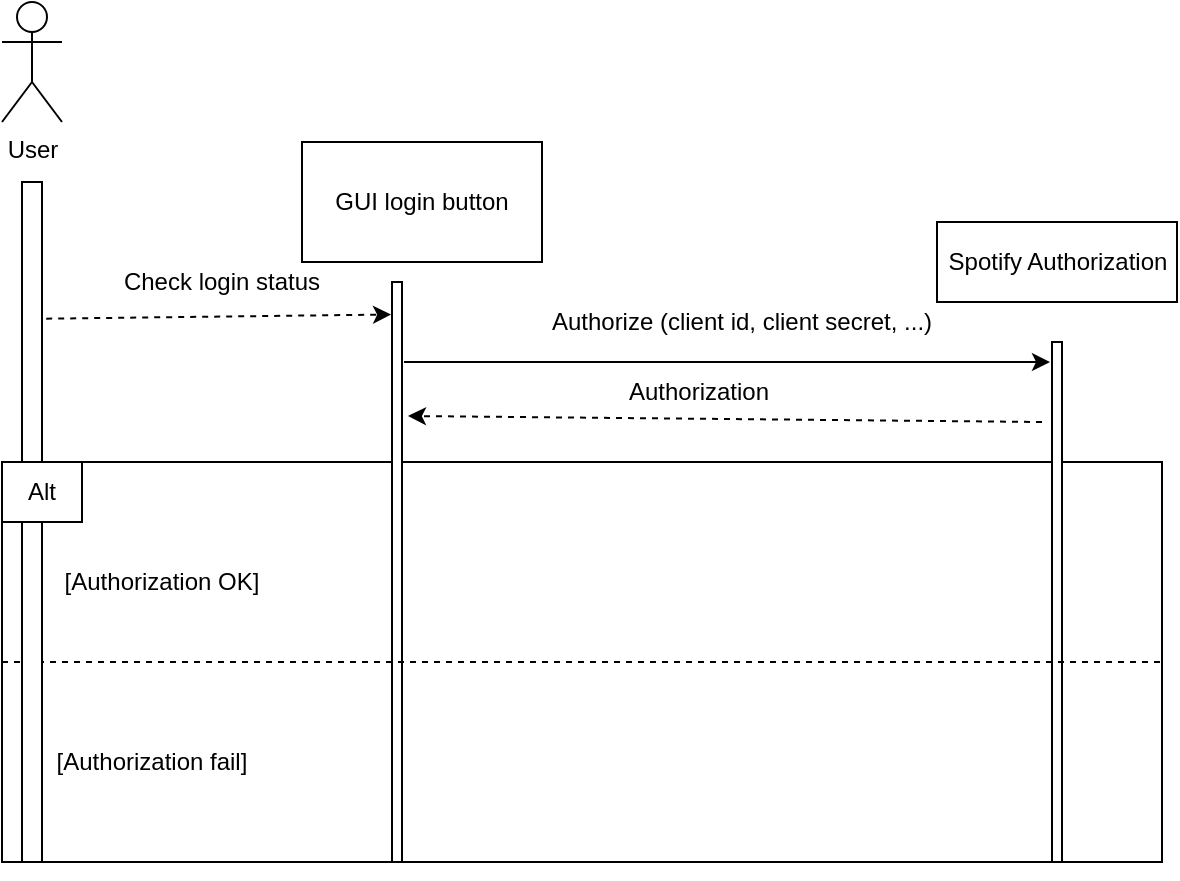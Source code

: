 <mxfile version="13.3.0" type="github">
  <diagram id="rmx5zwqCsgpAY7M2jDZf" name="Page-1">
    <mxGraphModel dx="1422" dy="794" grid="1" gridSize="10" guides="1" tooltips="1" connect="1" arrows="1" fold="1" page="1" pageScale="1" pageWidth="1100" pageHeight="1700" math="0" shadow="0">
      <root>
        <mxCell id="0" />
        <mxCell id="1" parent="0" />
        <mxCell id="bDie8uKJlNUdK4dLsFFe-13" value="" style="rounded=0;whiteSpace=wrap;html=1;" vertex="1" parent="1">
          <mxGeometry x="150" y="310" width="580" height="200" as="geometry" />
        </mxCell>
        <mxCell id="bDie8uKJlNUdK4dLsFFe-1" value="User&lt;br&gt;" style="shape=umlActor;verticalLabelPosition=bottom;labelBackgroundColor=#ffffff;verticalAlign=top;html=1;outlineConnect=0;" vertex="1" parent="1">
          <mxGeometry x="150" y="80" width="30" height="60" as="geometry" />
        </mxCell>
        <mxCell id="bDie8uKJlNUdK4dLsFFe-2" value="Spotify Authorization" style="rounded=0;whiteSpace=wrap;html=1;" vertex="1" parent="1">
          <mxGeometry x="617.5" y="190" width="120" height="40" as="geometry" />
        </mxCell>
        <mxCell id="bDie8uKJlNUdK4dLsFFe-3" value="" style="rounded=0;whiteSpace=wrap;html=1;" vertex="1" parent="1">
          <mxGeometry x="345" y="220" width="5" height="290" as="geometry" />
        </mxCell>
        <mxCell id="bDie8uKJlNUdK4dLsFFe-4" value="GUI login button" style="rounded=0;whiteSpace=wrap;html=1;" vertex="1" parent="1">
          <mxGeometry x="300" y="150" width="120" height="60" as="geometry" />
        </mxCell>
        <mxCell id="bDie8uKJlNUdK4dLsFFe-6" value="Check login status" style="text;html=1;strokeColor=none;fillColor=none;align=center;verticalAlign=middle;whiteSpace=wrap;rounded=0;" vertex="1" parent="1">
          <mxGeometry x="170" y="210" width="180" height="20" as="geometry" />
        </mxCell>
        <mxCell id="bDie8uKJlNUdK4dLsFFe-7" value="" style="endArrow=classic;html=1;" edge="1" parent="1">
          <mxGeometry width="50" height="50" relative="1" as="geometry">
            <mxPoint x="351" y="260" as="sourcePoint" />
            <mxPoint x="674" y="260" as="targetPoint" />
          </mxGeometry>
        </mxCell>
        <mxCell id="bDie8uKJlNUdK4dLsFFe-9" value="Authorize (client id, client secret, ...)" style="text;html=1;strokeColor=none;fillColor=none;align=center;verticalAlign=middle;whiteSpace=wrap;rounded=0;" vertex="1" parent="1">
          <mxGeometry x="400" y="230" width="240" height="20" as="geometry" />
        </mxCell>
        <mxCell id="bDie8uKJlNUdK4dLsFFe-10" value="" style="rounded=0;whiteSpace=wrap;html=1;" vertex="1" parent="1">
          <mxGeometry x="675" y="250" width="5" height="260" as="geometry" />
        </mxCell>
        <mxCell id="bDie8uKJlNUdK4dLsFFe-11" value="" style="endArrow=classic;html=1;dashed=1;entryX=1.6;entryY=0.231;entryDx=0;entryDy=0;entryPerimeter=0;" edge="1" parent="1" target="bDie8uKJlNUdK4dLsFFe-3">
          <mxGeometry width="50" height="50" relative="1" as="geometry">
            <mxPoint x="670" y="290" as="sourcePoint" />
            <mxPoint x="360" y="290" as="targetPoint" />
          </mxGeometry>
        </mxCell>
        <mxCell id="bDie8uKJlNUdK4dLsFFe-12" value="Authorization" style="text;html=1;align=center;verticalAlign=middle;resizable=0;points=[];autosize=1;" vertex="1" parent="1">
          <mxGeometry x="453" y="265" width="90" height="20" as="geometry" />
        </mxCell>
        <mxCell id="bDie8uKJlNUdK4dLsFFe-17" value="" style="endArrow=none;dashed=1;html=1;exitX=0;exitY=0.5;exitDx=0;exitDy=0;entryX=1;entryY=0.5;entryDx=0;entryDy=0;" edge="1" parent="1" source="bDie8uKJlNUdK4dLsFFe-13" target="bDie8uKJlNUdK4dLsFFe-13">
          <mxGeometry width="50" height="50" relative="1" as="geometry">
            <mxPoint x="430" y="350" as="sourcePoint" />
            <mxPoint x="480" y="300" as="targetPoint" />
          </mxGeometry>
        </mxCell>
        <mxCell id="bDie8uKJlNUdK4dLsFFe-18" value="[Authorization OK]" style="text;html=1;strokeColor=none;fillColor=none;align=center;verticalAlign=middle;whiteSpace=wrap;rounded=0;" vertex="1" parent="1">
          <mxGeometry x="165" y="360" width="130" height="20" as="geometry" />
        </mxCell>
        <mxCell id="bDie8uKJlNUdK4dLsFFe-19" value="[Authorization fail]" style="text;html=1;strokeColor=none;fillColor=none;align=center;verticalAlign=middle;whiteSpace=wrap;rounded=0;" vertex="1" parent="1">
          <mxGeometry x="160" y="450" width="130" height="20" as="geometry" />
        </mxCell>
        <mxCell id="bDie8uKJlNUdK4dLsFFe-22" value="" style="rounded=0;whiteSpace=wrap;html=1;" vertex="1" parent="1">
          <mxGeometry x="160" y="170" width="10" height="340" as="geometry" />
        </mxCell>
        <mxCell id="bDie8uKJlNUdK4dLsFFe-16" value="Alt" style="rounded=0;whiteSpace=wrap;html=1;" vertex="1" parent="1">
          <mxGeometry x="150" y="310" width="40" height="30" as="geometry" />
        </mxCell>
        <mxCell id="bDie8uKJlNUdK4dLsFFe-23" style="edgeStyle=orthogonalEdgeStyle;rounded=0;orthogonalLoop=1;jettySize=auto;html=1;exitX=0.5;exitY=1;exitDx=0;exitDy=0;dashed=1;" edge="1" parent="1" source="bDie8uKJlNUdK4dLsFFe-22" target="bDie8uKJlNUdK4dLsFFe-22">
          <mxGeometry relative="1" as="geometry" />
        </mxCell>
        <mxCell id="bDie8uKJlNUdK4dLsFFe-24" style="edgeStyle=orthogonalEdgeStyle;rounded=0;orthogonalLoop=1;jettySize=auto;html=1;exitX=0.5;exitY=1;exitDx=0;exitDy=0;dashed=1;" edge="1" parent="1" source="bDie8uKJlNUdK4dLsFFe-22" target="bDie8uKJlNUdK4dLsFFe-22">
          <mxGeometry relative="1" as="geometry" />
        </mxCell>
        <mxCell id="bDie8uKJlNUdK4dLsFFe-27" value="" style="endArrow=classic;html=1;dashed=1;exitX=1.21;exitY=0.201;exitDx=0;exitDy=0;exitPerimeter=0;entryX=-0.097;entryY=0.056;entryDx=0;entryDy=0;entryPerimeter=0;" edge="1" parent="1" source="bDie8uKJlNUdK4dLsFFe-22" target="bDie8uKJlNUdK4dLsFFe-3">
          <mxGeometry width="50" height="50" relative="1" as="geometry">
            <mxPoint x="520" y="250" as="sourcePoint" />
            <mxPoint x="570" y="200" as="targetPoint" />
          </mxGeometry>
        </mxCell>
      </root>
    </mxGraphModel>
  </diagram>
</mxfile>
